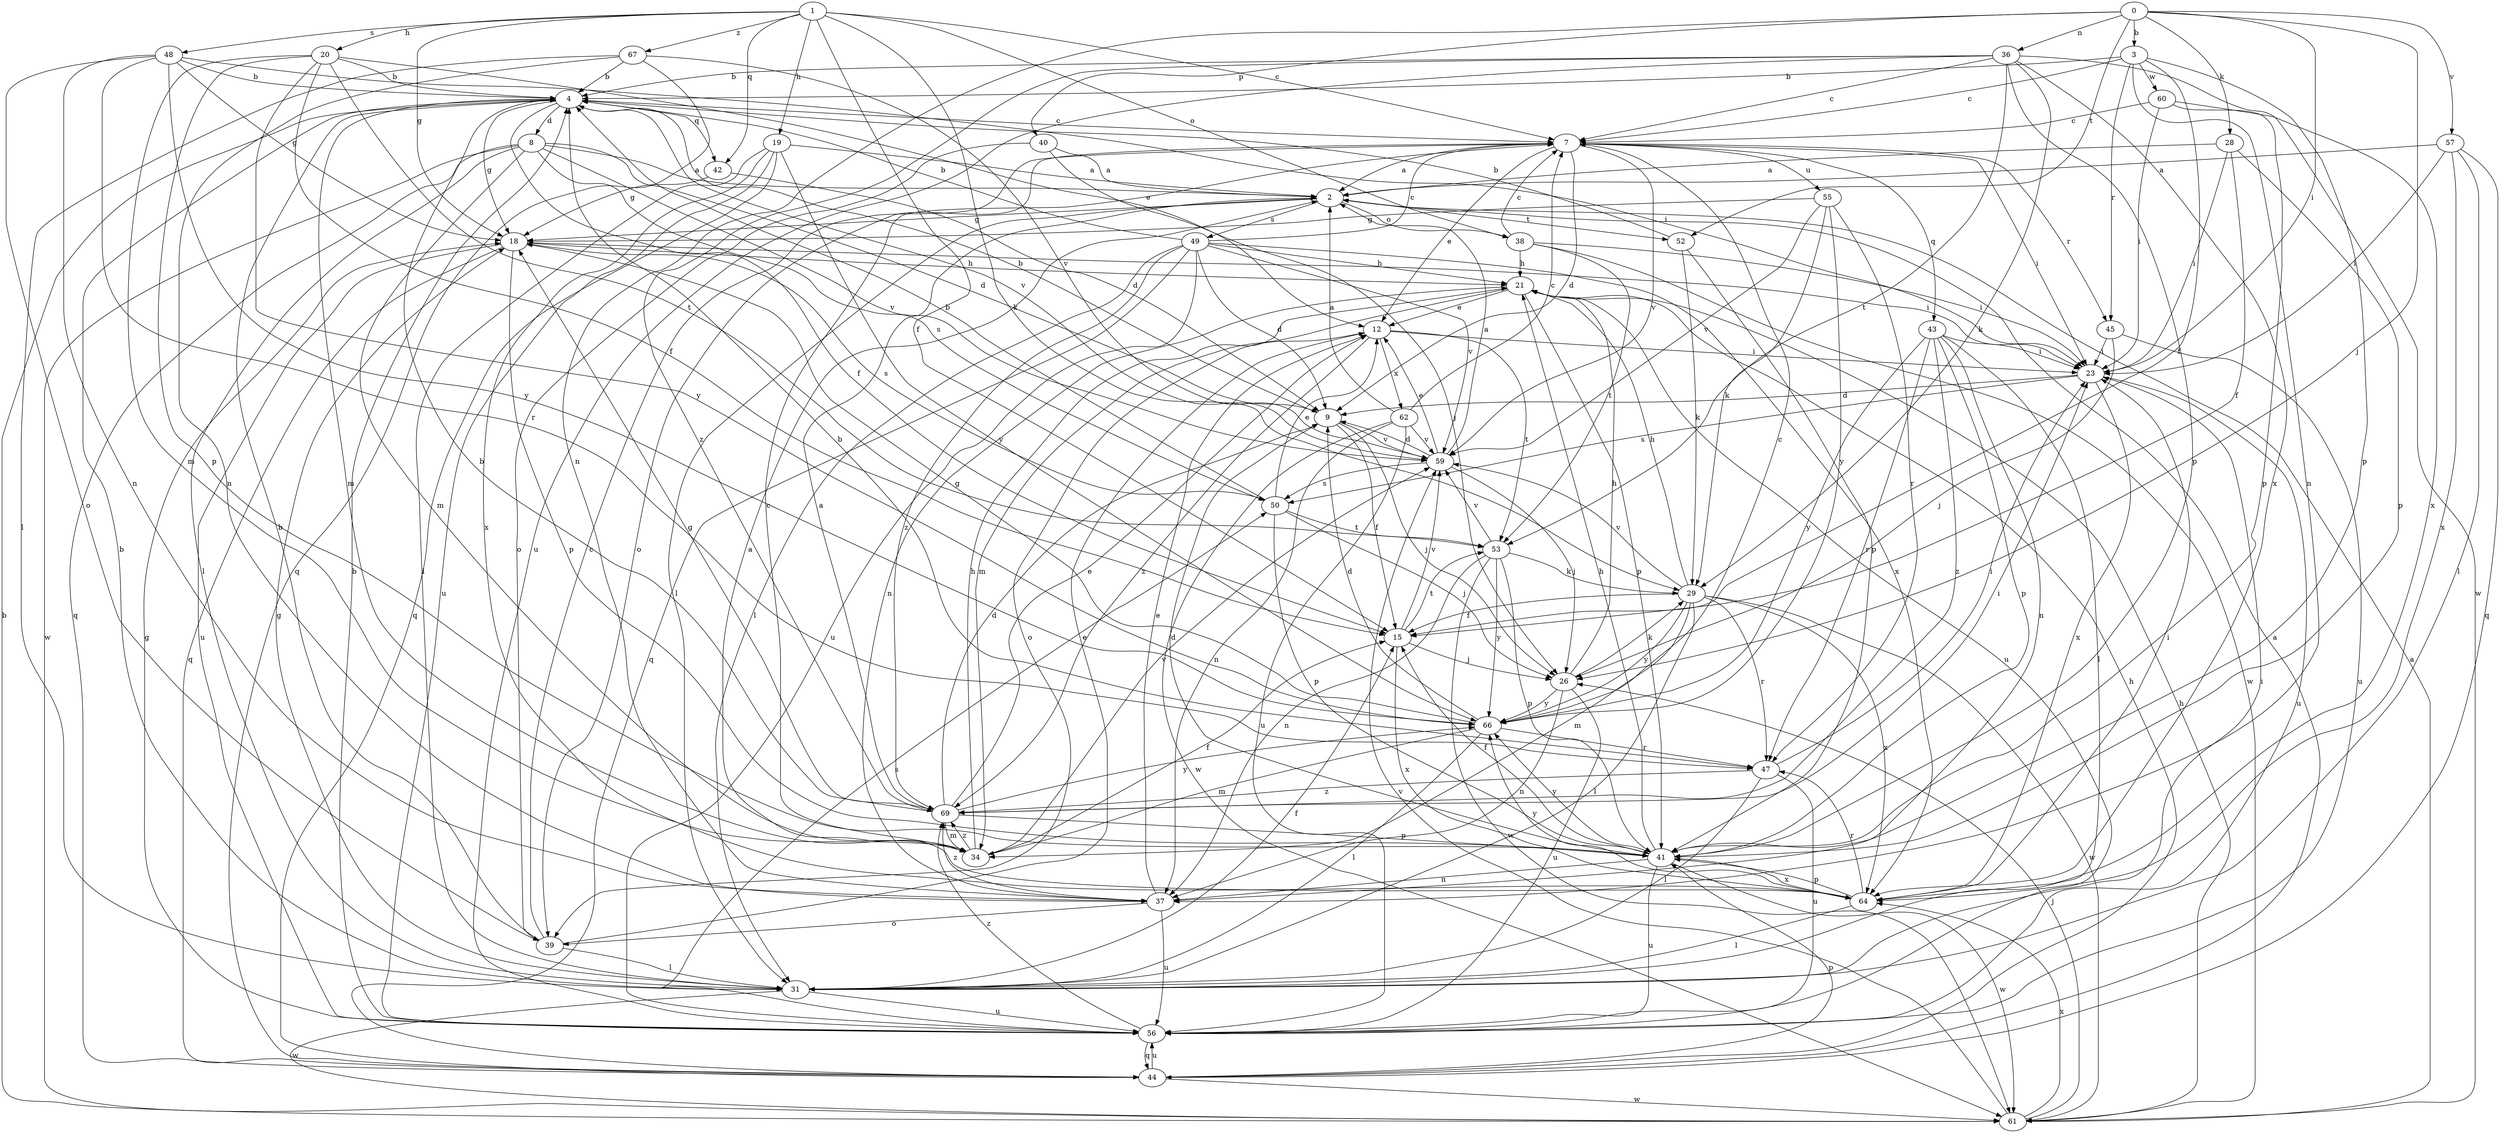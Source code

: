 strict digraph  {
0;
1;
2;
3;
4;
7;
8;
9;
12;
15;
18;
19;
20;
21;
23;
26;
28;
29;
31;
34;
36;
37;
38;
39;
40;
41;
42;
43;
44;
45;
47;
48;
49;
50;
52;
53;
55;
56;
57;
59;
60;
61;
62;
64;
66;
67;
69;
0 -> 3  [label=b];
0 -> 23  [label=i];
0 -> 26  [label=j];
0 -> 28  [label=k];
0 -> 36  [label=n];
0 -> 37  [label=n];
0 -> 40  [label=p];
0 -> 52  [label=t];
0 -> 57  [label=v];
1 -> 7  [label=c];
1 -> 15  [label=f];
1 -> 18  [label=g];
1 -> 19  [label=h];
1 -> 20  [label=h];
1 -> 29  [label=k];
1 -> 38  [label=o];
1 -> 42  [label=q];
1 -> 48  [label=s];
1 -> 67  [label=z];
2 -> 18  [label=g];
2 -> 31  [label=l];
2 -> 38  [label=o];
2 -> 49  [label=s];
2 -> 52  [label=t];
3 -> 4  [label=b];
3 -> 7  [label=c];
3 -> 15  [label=f];
3 -> 37  [label=n];
3 -> 41  [label=p];
3 -> 45  [label=r];
3 -> 60  [label=w];
4 -> 7  [label=c];
4 -> 8  [label=d];
4 -> 15  [label=f];
4 -> 18  [label=g];
4 -> 34  [label=m];
4 -> 42  [label=q];
4 -> 59  [label=v];
7 -> 2  [label=a];
7 -> 9  [label=d];
7 -> 12  [label=e];
7 -> 23  [label=i];
7 -> 39  [label=o];
7 -> 43  [label=q];
7 -> 45  [label=r];
7 -> 55  [label=u];
7 -> 59  [label=v];
8 -> 2  [label=a];
8 -> 9  [label=d];
8 -> 31  [label=l];
8 -> 34  [label=m];
8 -> 44  [label=q];
8 -> 50  [label=s];
8 -> 59  [label=v];
8 -> 61  [label=w];
9 -> 4  [label=b];
9 -> 15  [label=f];
9 -> 26  [label=j];
9 -> 59  [label=v];
12 -> 23  [label=i];
12 -> 39  [label=o];
12 -> 53  [label=t];
12 -> 62  [label=x];
12 -> 69  [label=z];
15 -> 26  [label=j];
15 -> 53  [label=t];
15 -> 59  [label=v];
15 -> 64  [label=x];
18 -> 21  [label=h];
18 -> 23  [label=i];
18 -> 41  [label=p];
18 -> 44  [label=q];
18 -> 50  [label=s];
18 -> 56  [label=u];
19 -> 2  [label=a];
19 -> 31  [label=l];
19 -> 44  [label=q];
19 -> 56  [label=u];
19 -> 64  [label=x];
19 -> 66  [label=y];
20 -> 4  [label=b];
20 -> 12  [label=e];
20 -> 15  [label=f];
20 -> 34  [label=m];
20 -> 41  [label=p];
20 -> 53  [label=t];
20 -> 66  [label=y];
21 -> 12  [label=e];
21 -> 34  [label=m];
21 -> 37  [label=n];
21 -> 41  [label=p];
21 -> 56  [label=u];
23 -> 9  [label=d];
23 -> 50  [label=s];
23 -> 56  [label=u];
23 -> 64  [label=x];
26 -> 21  [label=h];
26 -> 29  [label=k];
26 -> 37  [label=n];
26 -> 56  [label=u];
26 -> 66  [label=y];
28 -> 2  [label=a];
28 -> 15  [label=f];
28 -> 23  [label=i];
28 -> 41  [label=p];
29 -> 15  [label=f];
29 -> 21  [label=h];
29 -> 31  [label=l];
29 -> 34  [label=m];
29 -> 47  [label=r];
29 -> 59  [label=v];
29 -> 61  [label=w];
29 -> 64  [label=x];
29 -> 66  [label=y];
31 -> 4  [label=b];
31 -> 15  [label=f];
31 -> 18  [label=g];
31 -> 23  [label=i];
31 -> 56  [label=u];
31 -> 61  [label=w];
34 -> 7  [label=c];
34 -> 15  [label=f];
34 -> 21  [label=h];
34 -> 59  [label=v];
34 -> 69  [label=z];
36 -> 4  [label=b];
36 -> 7  [label=c];
36 -> 29  [label=k];
36 -> 41  [label=p];
36 -> 53  [label=t];
36 -> 56  [label=u];
36 -> 61  [label=w];
36 -> 64  [label=x];
36 -> 69  [label=z];
37 -> 12  [label=e];
37 -> 39  [label=o];
37 -> 56  [label=u];
37 -> 69  [label=z];
38 -> 7  [label=c];
38 -> 21  [label=h];
38 -> 23  [label=i];
38 -> 53  [label=t];
38 -> 61  [label=w];
39 -> 4  [label=b];
39 -> 7  [label=c];
39 -> 12  [label=e];
39 -> 31  [label=l];
40 -> 2  [label=a];
40 -> 26  [label=j];
40 -> 39  [label=o];
41 -> 9  [label=d];
41 -> 15  [label=f];
41 -> 21  [label=h];
41 -> 37  [label=n];
41 -> 56  [label=u];
41 -> 61  [label=w];
41 -> 64  [label=x];
41 -> 66  [label=y];
42 -> 9  [label=d];
42 -> 18  [label=g];
43 -> 23  [label=i];
43 -> 31  [label=l];
43 -> 37  [label=n];
43 -> 41  [label=p];
43 -> 47  [label=r];
43 -> 66  [label=y];
43 -> 69  [label=z];
44 -> 2  [label=a];
44 -> 21  [label=h];
44 -> 41  [label=p];
44 -> 56  [label=u];
44 -> 61  [label=w];
45 -> 23  [label=i];
45 -> 26  [label=j];
45 -> 56  [label=u];
47 -> 4  [label=b];
47 -> 23  [label=i];
47 -> 31  [label=l];
47 -> 56  [label=u];
47 -> 69  [label=z];
48 -> 4  [label=b];
48 -> 18  [label=g];
48 -> 23  [label=i];
48 -> 37  [label=n];
48 -> 39  [label=o];
48 -> 47  [label=r];
48 -> 66  [label=y];
49 -> 4  [label=b];
49 -> 7  [label=c];
49 -> 9  [label=d];
49 -> 21  [label=h];
49 -> 31  [label=l];
49 -> 44  [label=q];
49 -> 56  [label=u];
49 -> 59  [label=v];
49 -> 64  [label=x];
49 -> 69  [label=z];
50 -> 4  [label=b];
50 -> 12  [label=e];
50 -> 26  [label=j];
50 -> 41  [label=p];
50 -> 53  [label=t];
52 -> 4  [label=b];
52 -> 29  [label=k];
52 -> 41  [label=p];
53 -> 29  [label=k];
53 -> 37  [label=n];
53 -> 41  [label=p];
53 -> 59  [label=v];
53 -> 61  [label=w];
53 -> 66  [label=y];
55 -> 18  [label=g];
55 -> 29  [label=k];
55 -> 47  [label=r];
55 -> 59  [label=v];
55 -> 66  [label=y];
56 -> 4  [label=b];
56 -> 18  [label=g];
56 -> 44  [label=q];
56 -> 50  [label=s];
56 -> 69  [label=z];
57 -> 2  [label=a];
57 -> 23  [label=i];
57 -> 31  [label=l];
57 -> 44  [label=q];
57 -> 64  [label=x];
59 -> 2  [label=a];
59 -> 9  [label=d];
59 -> 12  [label=e];
59 -> 26  [label=j];
59 -> 50  [label=s];
60 -> 7  [label=c];
60 -> 23  [label=i];
60 -> 41  [label=p];
60 -> 64  [label=x];
61 -> 2  [label=a];
61 -> 4  [label=b];
61 -> 21  [label=h];
61 -> 26  [label=j];
61 -> 59  [label=v];
61 -> 64  [label=x];
62 -> 2  [label=a];
62 -> 7  [label=c];
62 -> 37  [label=n];
62 -> 56  [label=u];
62 -> 59  [label=v];
62 -> 61  [label=w];
64 -> 2  [label=a];
64 -> 23  [label=i];
64 -> 31  [label=l];
64 -> 41  [label=p];
64 -> 47  [label=r];
64 -> 66  [label=y];
66 -> 7  [label=c];
66 -> 9  [label=d];
66 -> 18  [label=g];
66 -> 31  [label=l];
66 -> 34  [label=m];
66 -> 47  [label=r];
67 -> 4  [label=b];
67 -> 31  [label=l];
67 -> 37  [label=n];
67 -> 44  [label=q];
67 -> 59  [label=v];
69 -> 2  [label=a];
69 -> 4  [label=b];
69 -> 9  [label=d];
69 -> 12  [label=e];
69 -> 18  [label=g];
69 -> 23  [label=i];
69 -> 34  [label=m];
69 -> 41  [label=p];
69 -> 66  [label=y];
}
